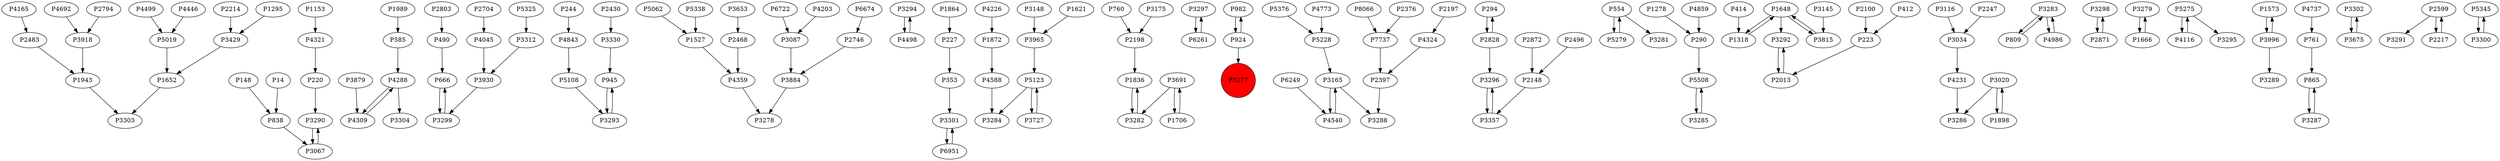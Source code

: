 digraph {
	P3429 -> P1652
	P220 -> P3290
	P4288 -> P4309
	P2803 -> P490
	P2214 -> P3429
	P945 -> P3293
	P5062 -> P1527
	P3294 -> P4498
	P1864 -> P227
	P4226 -> P1872
	P760 -> P2198
	P1527 -> P4359
	P1652 -> P3303
	P666 -> P3299
	P3297 -> P6261
	P982 -> P924
	P4165 -> P2483
	P3691 -> P1706
	P3165 -> P4540
	P3165 -> P3288
	P294 -> P2828
	P554 -> P5279
	P4288 -> P3304
	P3299 -> P666
	P1278 -> P290
	P148 -> P838
	P3330 -> P945
	P4359 -> P3278
	P2828 -> P294
	P4045 -> P3930
	P1648 -> P3292
	P3727 -> P5123
	P3691 -> P3282
	P1836 -> P3282
	P4692 -> P3918
	P3312 -> P3930
	P3116 -> P3034
	P3282 -> P1836
	P2828 -> P3296
	P2704 -> P4045
	P3283 -> P809
	P2247 -> P3034
	P14 -> P838
	P1318 -> P1648
	P6722 -> P3087
	P3298 -> P2871
	P3279 -> P1666
	P5108 -> P3293
	P4859 -> P290
	P3087 -> P3884
	P5275 -> P4116
	P4499 -> P5019
	P227 -> P353
	P4116 -> P5275
	P5275 -> P3295
	P1648 -> P3815
	P2430 -> P3330
	P3884 -> P3278
	P1943 -> P3303
	P3175 -> P2198
	P4498 -> P3294
	P1666 -> P3279
	P554 -> P3281
	P4309 -> P4288
	P1573 -> P3996
	P2871 -> P3298
	P3815 -> P1648
	P865 -> P3287
	P5376 -> P5228
	P5019 -> P1652
	P3302 -> P3675
	P3290 -> P3067
	P838 -> P3067
	P3145 -> P3815
	P3996 -> P3289
	P2197 -> P4324
	P2468 -> P4359
	P2599 -> P3291
	P3301 -> P6951
	P244 -> P4843
	P5279 -> P554
	P5325 -> P3312
	P2599 -> P2217
	P6674 -> P2746
	P5123 -> P3727
	P2872 -> P2148
	P2148 -> P3357
	P5508 -> P3285
	P3292 -> P2013
	P290 -> P5508
	P3285 -> P5508
	P3930 -> P3299
	P1295 -> P3429
	P924 -> P982
	P3296 -> P3357
	P924 -> P3277
	P3879 -> P4309
	P6261 -> P3297
	P353 -> P3301
	P1648 -> P1318
	P3067 -> P3290
	P3357 -> P3296
	P1872 -> P4588
	P4986 -> P3283
	P4843 -> P5108
	P2013 -> P3292
	P585 -> P4288
	P1898 -> P3020
	P6951 -> P3301
	P6249 -> P4540
	P490 -> P666
	P809 -> P3283
	P3283 -> P4986
	P8066 -> P7737
	P414 -> P1318
	P3653 -> P2468
	P1153 -> P4321
	P4321 -> P220
	P3965 -> P5123
	P2217 -> P2599
	P3293 -> P945
	P5123 -> P3284
	P3148 -> P3965
	P4446 -> P5019
	P3020 -> P3286
	P2100 -> P223
	P2397 -> P3288
	P4737 -> P761
	P1706 -> P3691
	P2483 -> P1943
	P3287 -> P865
	P5338 -> P1527
	P2496 -> P2148
	P2198 -> P1836
	P4203 -> P3087
	P1621 -> P3965
	P5345 -> P3300
	P412 -> P223
	P7737 -> P2397
	P4773 -> P5228
	P3034 -> P4231
	P3675 -> P3302
	P3996 -> P1573
	P1989 -> P585
	P4231 -> P3286
	P761 -> P865
	P223 -> P2013
	P3918 -> P1943
	P5228 -> P3165
	P4588 -> P3284
	P2746 -> P3884
	P2794 -> P3918
	P4540 -> P3165
	P3020 -> P1898
	P4324 -> P2397
	P2376 -> P7737
	P3300 -> P5345
	P3277 [shape=circle]
	P3277 [style=filled]
	P3277 [fillcolor=red]
}